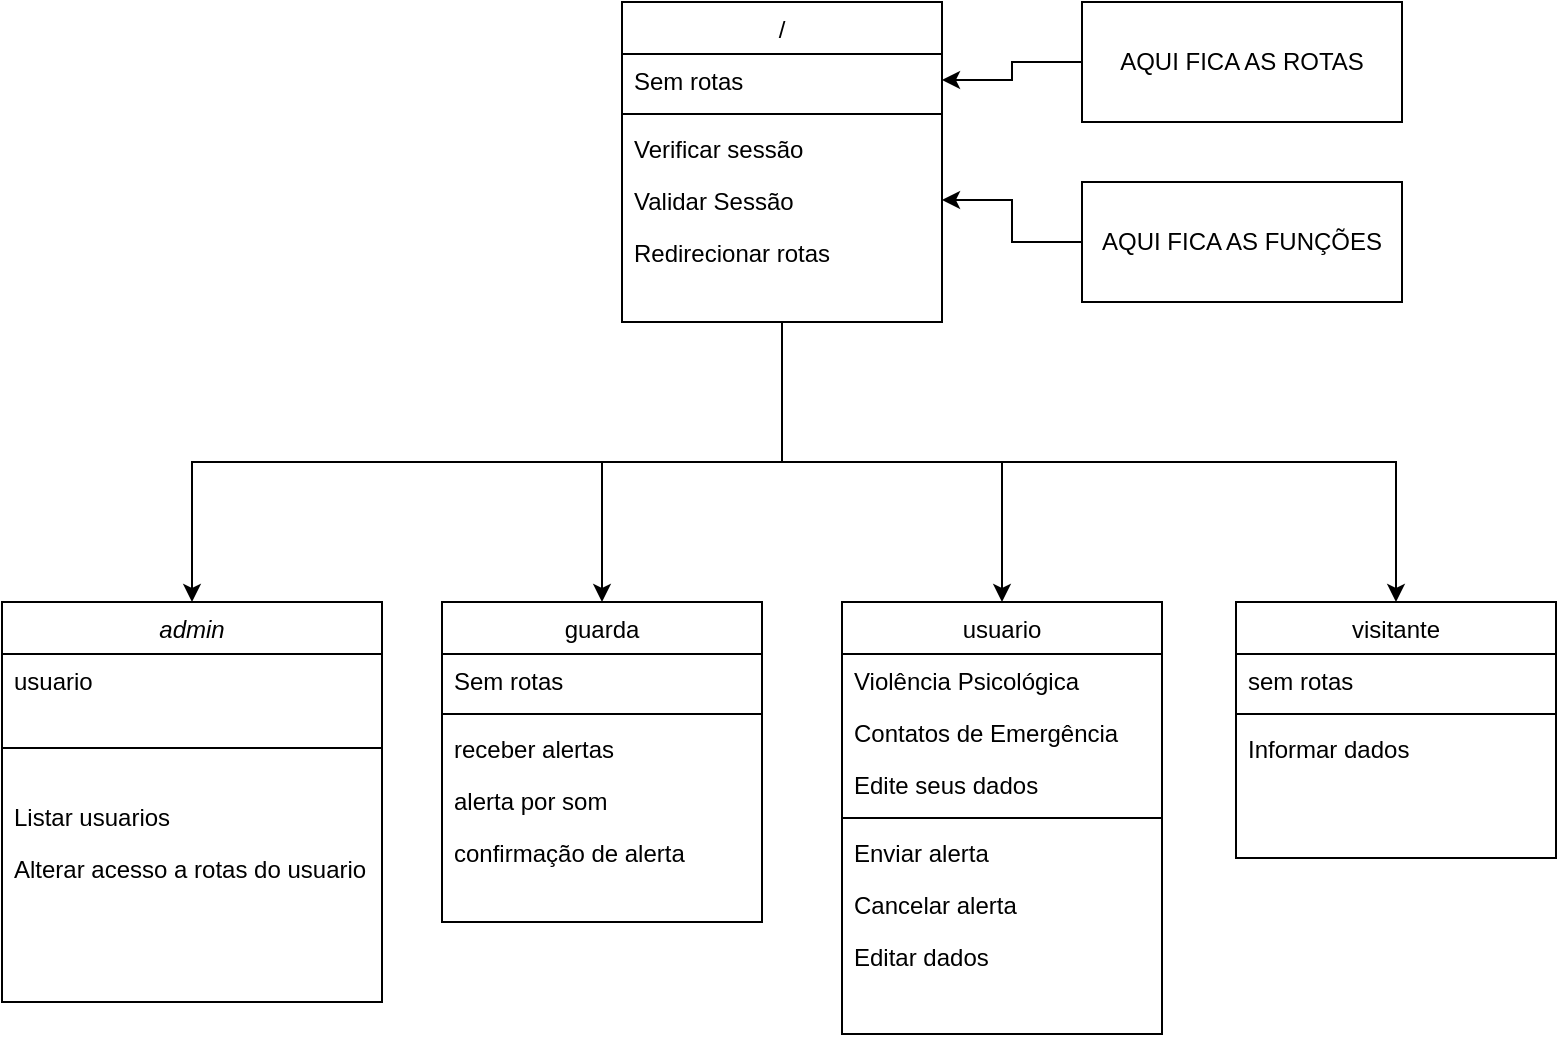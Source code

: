 <mxfile version="21.7.4" type="device">
  <diagram id="C5RBs43oDa-KdzZeNtuy" name="Page-1">
    <mxGraphModel dx="1179" dy="1838" grid="1" gridSize="10" guides="1" tooltips="1" connect="1" arrows="1" fold="1" page="1" pageScale="1" pageWidth="827" pageHeight="1169" math="0" shadow="0">
      <root>
        <mxCell id="WIyWlLk6GJQsqaUBKTNV-0" />
        <mxCell id="WIyWlLk6GJQsqaUBKTNV-1" parent="WIyWlLk6GJQsqaUBKTNV-0" />
        <mxCell id="zkfFHV4jXpPFQw0GAbJ--0" value="admin" style="swimlane;fontStyle=2;align=center;verticalAlign=top;childLayout=stackLayout;horizontal=1;startSize=26;horizontalStack=0;resizeParent=1;resizeLast=0;collapsible=1;marginBottom=0;rounded=0;shadow=0;strokeWidth=1;" parent="WIyWlLk6GJQsqaUBKTNV-1" vertex="1">
          <mxGeometry x="50" y="30" width="190" height="200" as="geometry">
            <mxRectangle x="230" y="140" width="160" height="26" as="alternateBounds" />
          </mxGeometry>
        </mxCell>
        <mxCell id="zkfFHV4jXpPFQw0GAbJ--1" value="usuario" style="text;align=left;verticalAlign=top;spacingLeft=4;spacingRight=4;overflow=hidden;rotatable=0;points=[[0,0.5],[1,0.5]];portConstraint=eastwest;" parent="zkfFHV4jXpPFQw0GAbJ--0" vertex="1">
          <mxGeometry y="26" width="190" height="26" as="geometry" />
        </mxCell>
        <mxCell id="zkfFHV4jXpPFQw0GAbJ--4" value="" style="line;html=1;strokeWidth=1;align=left;verticalAlign=middle;spacingTop=-1;spacingLeft=3;spacingRight=3;rotatable=0;labelPosition=right;points=[];portConstraint=eastwest;" parent="zkfFHV4jXpPFQw0GAbJ--0" vertex="1">
          <mxGeometry y="52" width="190" height="42" as="geometry" />
        </mxCell>
        <mxCell id="U-6-ayBrS5zCQ8J2qnrq-11" value="Listar usuarios" style="text;align=left;verticalAlign=top;spacingLeft=4;spacingRight=4;overflow=hidden;rotatable=0;points=[[0,0.5],[1,0.5]];portConstraint=eastwest;" parent="zkfFHV4jXpPFQw0GAbJ--0" vertex="1">
          <mxGeometry y="94" width="190" height="26" as="geometry" />
        </mxCell>
        <mxCell id="U-6-ayBrS5zCQ8J2qnrq-13" value="Alterar acesso a rotas do usuario" style="text;align=left;verticalAlign=top;spacingLeft=4;spacingRight=4;overflow=hidden;rotatable=0;points=[[0,0.5],[1,0.5]];portConstraint=eastwest;" parent="zkfFHV4jXpPFQw0GAbJ--0" vertex="1">
          <mxGeometry y="120" width="190" height="26" as="geometry" />
        </mxCell>
        <mxCell id="zkfFHV4jXpPFQw0GAbJ--17" value="usuario" style="swimlane;fontStyle=0;align=center;verticalAlign=top;childLayout=stackLayout;horizontal=1;startSize=26;horizontalStack=0;resizeParent=1;resizeLast=0;collapsible=1;marginBottom=0;rounded=0;shadow=0;strokeWidth=1;" parent="WIyWlLk6GJQsqaUBKTNV-1" vertex="1">
          <mxGeometry x="470" y="30" width="160" height="216" as="geometry">
            <mxRectangle x="550" y="140" width="160" height="26" as="alternateBounds" />
          </mxGeometry>
        </mxCell>
        <mxCell id="zkfFHV4jXpPFQw0GAbJ--21" value="Violência Psicológica&#xa;" style="text;align=left;verticalAlign=top;spacingLeft=4;spacingRight=4;overflow=hidden;rotatable=0;points=[[0,0.5],[1,0.5]];portConstraint=eastwest;rounded=0;shadow=0;html=0;" parent="zkfFHV4jXpPFQw0GAbJ--17" vertex="1">
          <mxGeometry y="26" width="160" height="26" as="geometry" />
        </mxCell>
        <mxCell id="zkfFHV4jXpPFQw0GAbJ--22" value="Contatos de Emergência" style="text;align=left;verticalAlign=top;spacingLeft=4;spacingRight=4;overflow=hidden;rotatable=0;points=[[0,0.5],[1,0.5]];portConstraint=eastwest;rounded=0;shadow=0;html=0;" parent="zkfFHV4jXpPFQw0GAbJ--17" vertex="1">
          <mxGeometry y="52" width="160" height="26" as="geometry" />
        </mxCell>
        <mxCell id="U-6-ayBrS5zCQ8J2qnrq-14" value="Edite seus dados" style="text;align=left;verticalAlign=top;spacingLeft=4;spacingRight=4;overflow=hidden;rotatable=0;points=[[0,0.5],[1,0.5]];portConstraint=eastwest;rounded=0;shadow=0;html=0;" parent="zkfFHV4jXpPFQw0GAbJ--17" vertex="1">
          <mxGeometry y="78" width="160" height="26" as="geometry" />
        </mxCell>
        <mxCell id="zkfFHV4jXpPFQw0GAbJ--23" value="" style="line;html=1;strokeWidth=1;align=left;verticalAlign=middle;spacingTop=-1;spacingLeft=3;spacingRight=3;rotatable=0;labelPosition=right;points=[];portConstraint=eastwest;" parent="zkfFHV4jXpPFQw0GAbJ--17" vertex="1">
          <mxGeometry y="104" width="160" height="8" as="geometry" />
        </mxCell>
        <mxCell id="zkfFHV4jXpPFQw0GAbJ--24" value="Enviar alerta" style="text;align=left;verticalAlign=top;spacingLeft=4;spacingRight=4;overflow=hidden;rotatable=0;points=[[0,0.5],[1,0.5]];portConstraint=eastwest;" parent="zkfFHV4jXpPFQw0GAbJ--17" vertex="1">
          <mxGeometry y="112" width="160" height="26" as="geometry" />
        </mxCell>
        <mxCell id="zkfFHV4jXpPFQw0GAbJ--25" value="Cancelar alerta" style="text;align=left;verticalAlign=top;spacingLeft=4;spacingRight=4;overflow=hidden;rotatable=0;points=[[0,0.5],[1,0.5]];portConstraint=eastwest;" parent="zkfFHV4jXpPFQw0GAbJ--17" vertex="1">
          <mxGeometry y="138" width="160" height="26" as="geometry" />
        </mxCell>
        <mxCell id="U-6-ayBrS5zCQ8J2qnrq-22" value="Editar dados" style="text;align=left;verticalAlign=top;spacingLeft=4;spacingRight=4;overflow=hidden;rotatable=0;points=[[0,0.5],[1,0.5]];portConstraint=eastwest;" parent="zkfFHV4jXpPFQw0GAbJ--17" vertex="1">
          <mxGeometry y="164" width="160" height="26" as="geometry" />
        </mxCell>
        <mxCell id="U-6-ayBrS5zCQ8J2qnrq-0" value="guarda" style="swimlane;fontStyle=0;align=center;verticalAlign=top;childLayout=stackLayout;horizontal=1;startSize=26;horizontalStack=0;resizeParent=1;resizeLast=0;collapsible=1;marginBottom=0;rounded=0;shadow=0;strokeWidth=1;" parent="WIyWlLk6GJQsqaUBKTNV-1" vertex="1">
          <mxGeometry x="270" y="30" width="160" height="160" as="geometry">
            <mxRectangle x="550" y="140" width="160" height="26" as="alternateBounds" />
          </mxGeometry>
        </mxCell>
        <mxCell id="U-6-ayBrS5zCQ8J2qnrq-5" value="Sem rotas" style="text;align=left;verticalAlign=top;spacingLeft=4;spacingRight=4;overflow=hidden;rotatable=0;points=[[0,0.5],[1,0.5]];portConstraint=eastwest;rounded=0;shadow=0;html=0;" parent="U-6-ayBrS5zCQ8J2qnrq-0" vertex="1">
          <mxGeometry y="26" width="160" height="26" as="geometry" />
        </mxCell>
        <mxCell id="U-6-ayBrS5zCQ8J2qnrq-6" value="" style="line;html=1;strokeWidth=1;align=left;verticalAlign=middle;spacingTop=-1;spacingLeft=3;spacingRight=3;rotatable=0;labelPosition=right;points=[];portConstraint=eastwest;" parent="U-6-ayBrS5zCQ8J2qnrq-0" vertex="1">
          <mxGeometry y="52" width="160" height="8" as="geometry" />
        </mxCell>
        <mxCell id="U-6-ayBrS5zCQ8J2qnrq-7" value="receber alertas" style="text;align=left;verticalAlign=top;spacingLeft=4;spacingRight=4;overflow=hidden;rotatable=0;points=[[0,0.5],[1,0.5]];portConstraint=eastwest;" parent="U-6-ayBrS5zCQ8J2qnrq-0" vertex="1">
          <mxGeometry y="60" width="160" height="26" as="geometry" />
        </mxCell>
        <mxCell id="U-6-ayBrS5zCQ8J2qnrq-8" value="alerta por som" style="text;align=left;verticalAlign=top;spacingLeft=4;spacingRight=4;overflow=hidden;rotatable=0;points=[[0,0.5],[1,0.5]];portConstraint=eastwest;" parent="U-6-ayBrS5zCQ8J2qnrq-0" vertex="1">
          <mxGeometry y="86" width="160" height="26" as="geometry" />
        </mxCell>
        <mxCell id="U-6-ayBrS5zCQ8J2qnrq-9" value="confirmação de alerta" style="text;align=left;verticalAlign=top;spacingLeft=4;spacingRight=4;overflow=hidden;rotatable=0;points=[[0,0.5],[1,0.5]];portConstraint=eastwest;" parent="U-6-ayBrS5zCQ8J2qnrq-0" vertex="1">
          <mxGeometry y="112" width="160" height="26" as="geometry" />
        </mxCell>
        <mxCell id="U-6-ayBrS5zCQ8J2qnrq-15" value="visitante" style="swimlane;fontStyle=0;align=center;verticalAlign=top;childLayout=stackLayout;horizontal=1;startSize=26;horizontalStack=0;resizeParent=1;resizeLast=0;collapsible=1;marginBottom=0;rounded=0;shadow=0;strokeWidth=1;" parent="WIyWlLk6GJQsqaUBKTNV-1" vertex="1">
          <mxGeometry x="667" y="30" width="160" height="128" as="geometry">
            <mxRectangle x="550" y="140" width="160" height="26" as="alternateBounds" />
          </mxGeometry>
        </mxCell>
        <mxCell id="U-6-ayBrS5zCQ8J2qnrq-18" value="sem rotas" style="text;align=left;verticalAlign=top;spacingLeft=4;spacingRight=4;overflow=hidden;rotatable=0;points=[[0,0.5],[1,0.5]];portConstraint=eastwest;rounded=0;shadow=0;html=0;" parent="U-6-ayBrS5zCQ8J2qnrq-15" vertex="1">
          <mxGeometry y="26" width="160" height="26" as="geometry" />
        </mxCell>
        <mxCell id="U-6-ayBrS5zCQ8J2qnrq-19" value="" style="line;html=1;strokeWidth=1;align=left;verticalAlign=middle;spacingTop=-1;spacingLeft=3;spacingRight=3;rotatable=0;labelPosition=right;points=[];portConstraint=eastwest;" parent="U-6-ayBrS5zCQ8J2qnrq-15" vertex="1">
          <mxGeometry y="52" width="160" height="8" as="geometry" />
        </mxCell>
        <mxCell id="U-6-ayBrS5zCQ8J2qnrq-20" value="Informar dados" style="text;align=left;verticalAlign=top;spacingLeft=4;spacingRight=4;overflow=hidden;rotatable=0;points=[[0,0.5],[1,0.5]];portConstraint=eastwest;" parent="U-6-ayBrS5zCQ8J2qnrq-15" vertex="1">
          <mxGeometry y="60" width="160" height="26" as="geometry" />
        </mxCell>
        <mxCell id="U-6-ayBrS5zCQ8J2qnrq-30" style="edgeStyle=orthogonalEdgeStyle;rounded=0;orthogonalLoop=1;jettySize=auto;html=1;exitX=0.5;exitY=1;exitDx=0;exitDy=0;entryX=0.5;entryY=0;entryDx=0;entryDy=0;" parent="WIyWlLk6GJQsqaUBKTNV-1" source="U-6-ayBrS5zCQ8J2qnrq-23" target="U-6-ayBrS5zCQ8J2qnrq-0" edge="1">
          <mxGeometry relative="1" as="geometry" />
        </mxCell>
        <mxCell id="U-6-ayBrS5zCQ8J2qnrq-31" style="edgeStyle=orthogonalEdgeStyle;rounded=0;orthogonalLoop=1;jettySize=auto;html=1;exitX=0.5;exitY=1;exitDx=0;exitDy=0;entryX=0.5;entryY=0;entryDx=0;entryDy=0;" parent="WIyWlLk6GJQsqaUBKTNV-1" source="U-6-ayBrS5zCQ8J2qnrq-23" target="zkfFHV4jXpPFQw0GAbJ--17" edge="1">
          <mxGeometry relative="1" as="geometry" />
        </mxCell>
        <mxCell id="U-6-ayBrS5zCQ8J2qnrq-32" style="edgeStyle=orthogonalEdgeStyle;rounded=0;orthogonalLoop=1;jettySize=auto;html=1;exitX=0.5;exitY=1;exitDx=0;exitDy=0;entryX=0.5;entryY=0;entryDx=0;entryDy=0;" parent="WIyWlLk6GJQsqaUBKTNV-1" source="U-6-ayBrS5zCQ8J2qnrq-23" target="U-6-ayBrS5zCQ8J2qnrq-15" edge="1">
          <mxGeometry relative="1" as="geometry" />
        </mxCell>
        <mxCell id="U-6-ayBrS5zCQ8J2qnrq-33" style="edgeStyle=orthogonalEdgeStyle;rounded=0;orthogonalLoop=1;jettySize=auto;html=1;exitX=0.5;exitY=1;exitDx=0;exitDy=0;entryX=0.5;entryY=0;entryDx=0;entryDy=0;" parent="WIyWlLk6GJQsqaUBKTNV-1" source="U-6-ayBrS5zCQ8J2qnrq-23" target="zkfFHV4jXpPFQw0GAbJ--0" edge="1">
          <mxGeometry relative="1" as="geometry" />
        </mxCell>
        <mxCell id="U-6-ayBrS5zCQ8J2qnrq-23" value="/" style="swimlane;fontStyle=0;align=center;verticalAlign=top;childLayout=stackLayout;horizontal=1;startSize=26;horizontalStack=0;resizeParent=1;resizeLast=0;collapsible=1;marginBottom=0;rounded=0;shadow=0;strokeWidth=1;" parent="WIyWlLk6GJQsqaUBKTNV-1" vertex="1">
          <mxGeometry x="360" y="-270" width="160" height="160" as="geometry">
            <mxRectangle x="550" y="140" width="160" height="26" as="alternateBounds" />
          </mxGeometry>
        </mxCell>
        <mxCell id="U-6-ayBrS5zCQ8J2qnrq-24" value="Sem rotas" style="text;align=left;verticalAlign=top;spacingLeft=4;spacingRight=4;overflow=hidden;rotatable=0;points=[[0,0.5],[1,0.5]];portConstraint=eastwest;rounded=0;shadow=0;html=0;" parent="U-6-ayBrS5zCQ8J2qnrq-23" vertex="1">
          <mxGeometry y="26" width="160" height="26" as="geometry" />
        </mxCell>
        <mxCell id="U-6-ayBrS5zCQ8J2qnrq-25" value="" style="line;html=1;strokeWidth=1;align=left;verticalAlign=middle;spacingTop=-1;spacingLeft=3;spacingRight=3;rotatable=0;labelPosition=right;points=[];portConstraint=eastwest;" parent="U-6-ayBrS5zCQ8J2qnrq-23" vertex="1">
          <mxGeometry y="52" width="160" height="8" as="geometry" />
        </mxCell>
        <mxCell id="U-6-ayBrS5zCQ8J2qnrq-26" value="Verificar sessão" style="text;align=left;verticalAlign=top;spacingLeft=4;spacingRight=4;overflow=hidden;rotatable=0;points=[[0,0.5],[1,0.5]];portConstraint=eastwest;" parent="U-6-ayBrS5zCQ8J2qnrq-23" vertex="1">
          <mxGeometry y="60" width="160" height="26" as="geometry" />
        </mxCell>
        <mxCell id="U-6-ayBrS5zCQ8J2qnrq-27" value="Validar Sessão" style="text;align=left;verticalAlign=top;spacingLeft=4;spacingRight=4;overflow=hidden;rotatable=0;points=[[0,0.5],[1,0.5]];portConstraint=eastwest;" parent="U-6-ayBrS5zCQ8J2qnrq-23" vertex="1">
          <mxGeometry y="86" width="160" height="26" as="geometry" />
        </mxCell>
        <mxCell id="U-6-ayBrS5zCQ8J2qnrq-28" value="Redirecionar rotas" style="text;align=left;verticalAlign=top;spacingLeft=4;spacingRight=4;overflow=hidden;rotatable=0;points=[[0,0.5],[1,0.5]];portConstraint=eastwest;" parent="U-6-ayBrS5zCQ8J2qnrq-23" vertex="1">
          <mxGeometry y="112" width="160" height="26" as="geometry" />
        </mxCell>
        <mxCell id="hsw26iB_SBVTyN1y8j0k-1" style="edgeStyle=orthogonalEdgeStyle;rounded=0;orthogonalLoop=1;jettySize=auto;html=1;exitX=0;exitY=0.5;exitDx=0;exitDy=0;entryX=1;entryY=0.5;entryDx=0;entryDy=0;" edge="1" parent="WIyWlLk6GJQsqaUBKTNV-1" source="hsw26iB_SBVTyN1y8j0k-0" target="U-6-ayBrS5zCQ8J2qnrq-24">
          <mxGeometry relative="1" as="geometry" />
        </mxCell>
        <mxCell id="hsw26iB_SBVTyN1y8j0k-0" value="AQUI FICA AS ROTAS" style="rounded=0;whiteSpace=wrap;html=1;" vertex="1" parent="WIyWlLk6GJQsqaUBKTNV-1">
          <mxGeometry x="590" y="-270" width="160" height="60" as="geometry" />
        </mxCell>
        <mxCell id="hsw26iB_SBVTyN1y8j0k-3" style="edgeStyle=orthogonalEdgeStyle;rounded=0;orthogonalLoop=1;jettySize=auto;html=1;exitX=0;exitY=0.5;exitDx=0;exitDy=0;" edge="1" parent="WIyWlLk6GJQsqaUBKTNV-1" source="hsw26iB_SBVTyN1y8j0k-2" target="U-6-ayBrS5zCQ8J2qnrq-27">
          <mxGeometry relative="1" as="geometry" />
        </mxCell>
        <mxCell id="hsw26iB_SBVTyN1y8j0k-2" value="AQUI FICA AS FUNÇÕES" style="rounded=0;whiteSpace=wrap;html=1;" vertex="1" parent="WIyWlLk6GJQsqaUBKTNV-1">
          <mxGeometry x="590" y="-180" width="160" height="60" as="geometry" />
        </mxCell>
      </root>
    </mxGraphModel>
  </diagram>
</mxfile>
